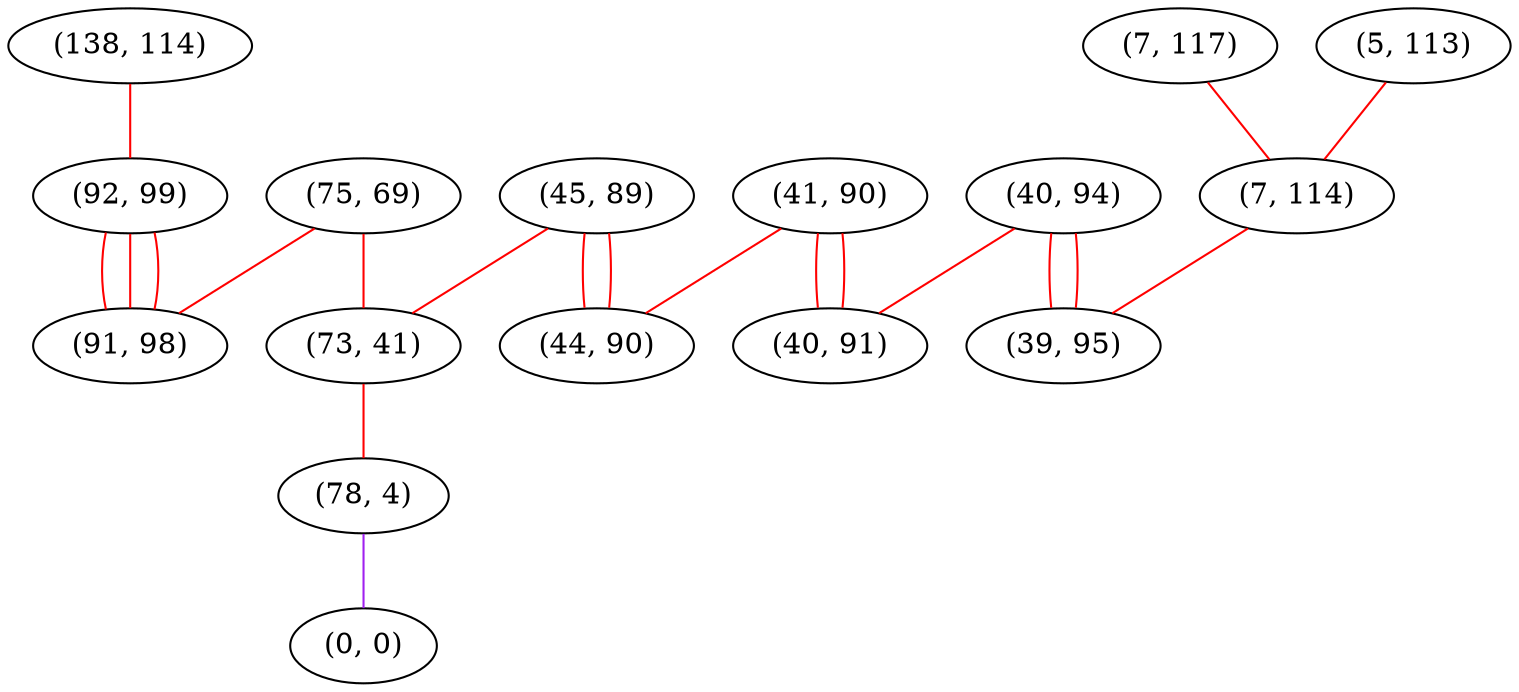graph "" {
"(41, 90)";
"(7, 117)";
"(45, 89)";
"(75, 69)";
"(5, 113)";
"(73, 41)";
"(7, 114)";
"(138, 114)";
"(40, 94)";
"(92, 99)";
"(39, 95)";
"(78, 4)";
"(44, 90)";
"(0, 0)";
"(40, 91)";
"(91, 98)";
"(41, 90)" -- "(44, 90)"  [color=red, key=0, weight=1];
"(41, 90)" -- "(40, 91)"  [color=red, key=0, weight=1];
"(41, 90)" -- "(40, 91)"  [color=red, key=1, weight=1];
"(7, 117)" -- "(7, 114)"  [color=red, key=0, weight=1];
"(45, 89)" -- "(44, 90)"  [color=red, key=0, weight=1];
"(45, 89)" -- "(44, 90)"  [color=red, key=1, weight=1];
"(45, 89)" -- "(73, 41)"  [color=red, key=0, weight=1];
"(75, 69)" -- "(91, 98)"  [color=red, key=0, weight=1];
"(75, 69)" -- "(73, 41)"  [color=red, key=0, weight=1];
"(5, 113)" -- "(7, 114)"  [color=red, key=0, weight=1];
"(73, 41)" -- "(78, 4)"  [color=red, key=0, weight=1];
"(7, 114)" -- "(39, 95)"  [color=red, key=0, weight=1];
"(138, 114)" -- "(92, 99)"  [color=red, key=0, weight=1];
"(40, 94)" -- "(40, 91)"  [color=red, key=0, weight=1];
"(40, 94)" -- "(39, 95)"  [color=red, key=0, weight=1];
"(40, 94)" -- "(39, 95)"  [color=red, key=1, weight=1];
"(92, 99)" -- "(91, 98)"  [color=red, key=0, weight=1];
"(92, 99)" -- "(91, 98)"  [color=red, key=1, weight=1];
"(92, 99)" -- "(91, 98)"  [color=red, key=2, weight=1];
"(78, 4)" -- "(0, 0)"  [color=purple, key=0, weight=4];
}
